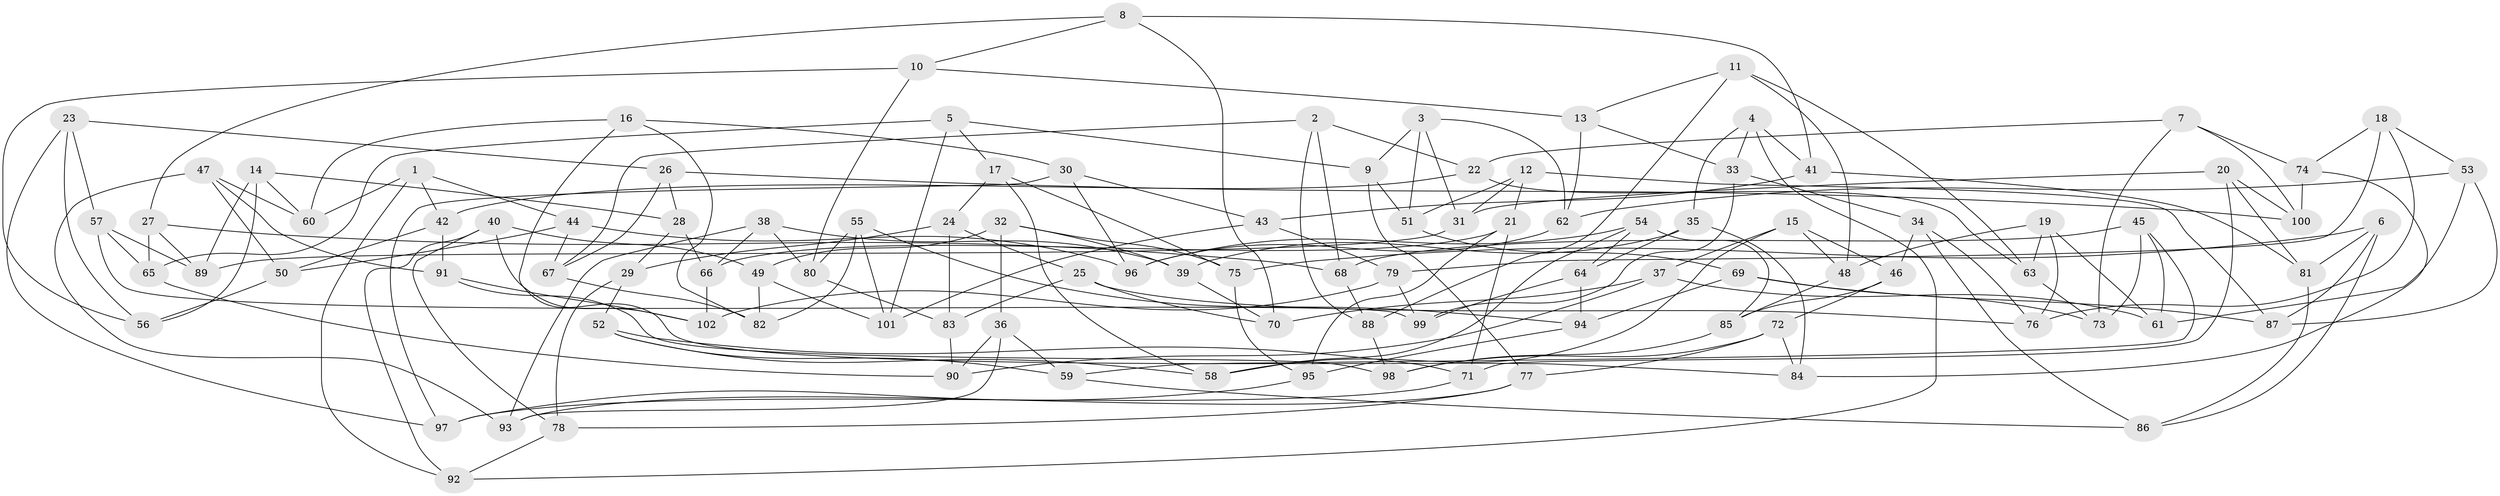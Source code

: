 // coarse degree distribution, {6: 0.4603174603174603, 5: 0.15873015873015872, 4: 0.38095238095238093}
// Generated by graph-tools (version 1.1) at 2025/24/03/03/25 07:24:24]
// undirected, 102 vertices, 204 edges
graph export_dot {
graph [start="1"]
  node [color=gray90,style=filled];
  1;
  2;
  3;
  4;
  5;
  6;
  7;
  8;
  9;
  10;
  11;
  12;
  13;
  14;
  15;
  16;
  17;
  18;
  19;
  20;
  21;
  22;
  23;
  24;
  25;
  26;
  27;
  28;
  29;
  30;
  31;
  32;
  33;
  34;
  35;
  36;
  37;
  38;
  39;
  40;
  41;
  42;
  43;
  44;
  45;
  46;
  47;
  48;
  49;
  50;
  51;
  52;
  53;
  54;
  55;
  56;
  57;
  58;
  59;
  60;
  61;
  62;
  63;
  64;
  65;
  66;
  67;
  68;
  69;
  70;
  71;
  72;
  73;
  74;
  75;
  76;
  77;
  78;
  79;
  80;
  81;
  82;
  83;
  84;
  85;
  86;
  87;
  88;
  89;
  90;
  91;
  92;
  93;
  94;
  95;
  96;
  97;
  98;
  99;
  100;
  101;
  102;
  1 -- 60;
  1 -- 42;
  1 -- 92;
  1 -- 44;
  2 -- 22;
  2 -- 67;
  2 -- 88;
  2 -- 68;
  3 -- 9;
  3 -- 51;
  3 -- 31;
  3 -- 62;
  4 -- 92;
  4 -- 35;
  4 -- 41;
  4 -- 33;
  5 -- 9;
  5 -- 65;
  5 -- 17;
  5 -- 101;
  6 -- 81;
  6 -- 87;
  6 -- 86;
  6 -- 75;
  7 -- 73;
  7 -- 74;
  7 -- 100;
  7 -- 22;
  8 -- 41;
  8 -- 27;
  8 -- 10;
  8 -- 70;
  9 -- 77;
  9 -- 51;
  10 -- 56;
  10 -- 13;
  10 -- 80;
  11 -- 63;
  11 -- 13;
  11 -- 48;
  11 -- 88;
  12 -- 51;
  12 -- 31;
  12 -- 87;
  12 -- 21;
  13 -- 33;
  13 -- 62;
  14 -- 60;
  14 -- 28;
  14 -- 89;
  14 -- 56;
  15 -- 48;
  15 -- 37;
  15 -- 58;
  15 -- 46;
  16 -- 84;
  16 -- 30;
  16 -- 60;
  16 -- 82;
  17 -- 58;
  17 -- 75;
  17 -- 24;
  18 -- 76;
  18 -- 53;
  18 -- 79;
  18 -- 74;
  19 -- 76;
  19 -- 63;
  19 -- 48;
  19 -- 61;
  20 -- 71;
  20 -- 100;
  20 -- 31;
  20 -- 81;
  21 -- 71;
  21 -- 95;
  21 -- 66;
  22 -- 42;
  22 -- 63;
  23 -- 57;
  23 -- 26;
  23 -- 97;
  23 -- 56;
  24 -- 29;
  24 -- 83;
  24 -- 25;
  25 -- 70;
  25 -- 83;
  25 -- 76;
  26 -- 100;
  26 -- 28;
  26 -- 67;
  27 -- 68;
  27 -- 89;
  27 -- 65;
  28 -- 29;
  28 -- 66;
  29 -- 78;
  29 -- 52;
  30 -- 97;
  30 -- 43;
  30 -- 96;
  31 -- 89;
  32 -- 75;
  32 -- 39;
  32 -- 36;
  32 -- 49;
  33 -- 99;
  33 -- 34;
  34 -- 76;
  34 -- 46;
  34 -- 86;
  35 -- 84;
  35 -- 64;
  35 -- 39;
  36 -- 90;
  36 -- 59;
  36 -- 93;
  37 -- 70;
  37 -- 90;
  37 -- 61;
  38 -- 93;
  38 -- 66;
  38 -- 80;
  38 -- 39;
  39 -- 70;
  40 -- 92;
  40 -- 78;
  40 -- 102;
  40 -- 49;
  41 -- 43;
  41 -- 81;
  42 -- 91;
  42 -- 50;
  43 -- 101;
  43 -- 79;
  44 -- 67;
  44 -- 50;
  44 -- 96;
  45 -- 61;
  45 -- 68;
  45 -- 59;
  45 -- 73;
  46 -- 85;
  46 -- 72;
  47 -- 50;
  47 -- 60;
  47 -- 93;
  47 -- 91;
  48 -- 85;
  49 -- 101;
  49 -- 82;
  50 -- 56;
  51 -- 69;
  52 -- 58;
  52 -- 71;
  52 -- 59;
  53 -- 62;
  53 -- 87;
  53 -- 61;
  54 -- 85;
  54 -- 96;
  54 -- 58;
  54 -- 64;
  55 -- 94;
  55 -- 80;
  55 -- 82;
  55 -- 101;
  57 -- 99;
  57 -- 89;
  57 -- 65;
  59 -- 86;
  62 -- 96;
  63 -- 73;
  64 -- 94;
  64 -- 99;
  65 -- 90;
  66 -- 102;
  67 -- 82;
  68 -- 88;
  69 -- 73;
  69 -- 87;
  69 -- 94;
  71 -- 97;
  72 -- 98;
  72 -- 77;
  72 -- 84;
  74 -- 100;
  74 -- 84;
  75 -- 95;
  77 -- 78;
  77 -- 93;
  78 -- 92;
  79 -- 99;
  79 -- 102;
  80 -- 83;
  81 -- 86;
  83 -- 90;
  85 -- 98;
  88 -- 98;
  91 -- 98;
  91 -- 102;
  94 -- 95;
  95 -- 97;
}

